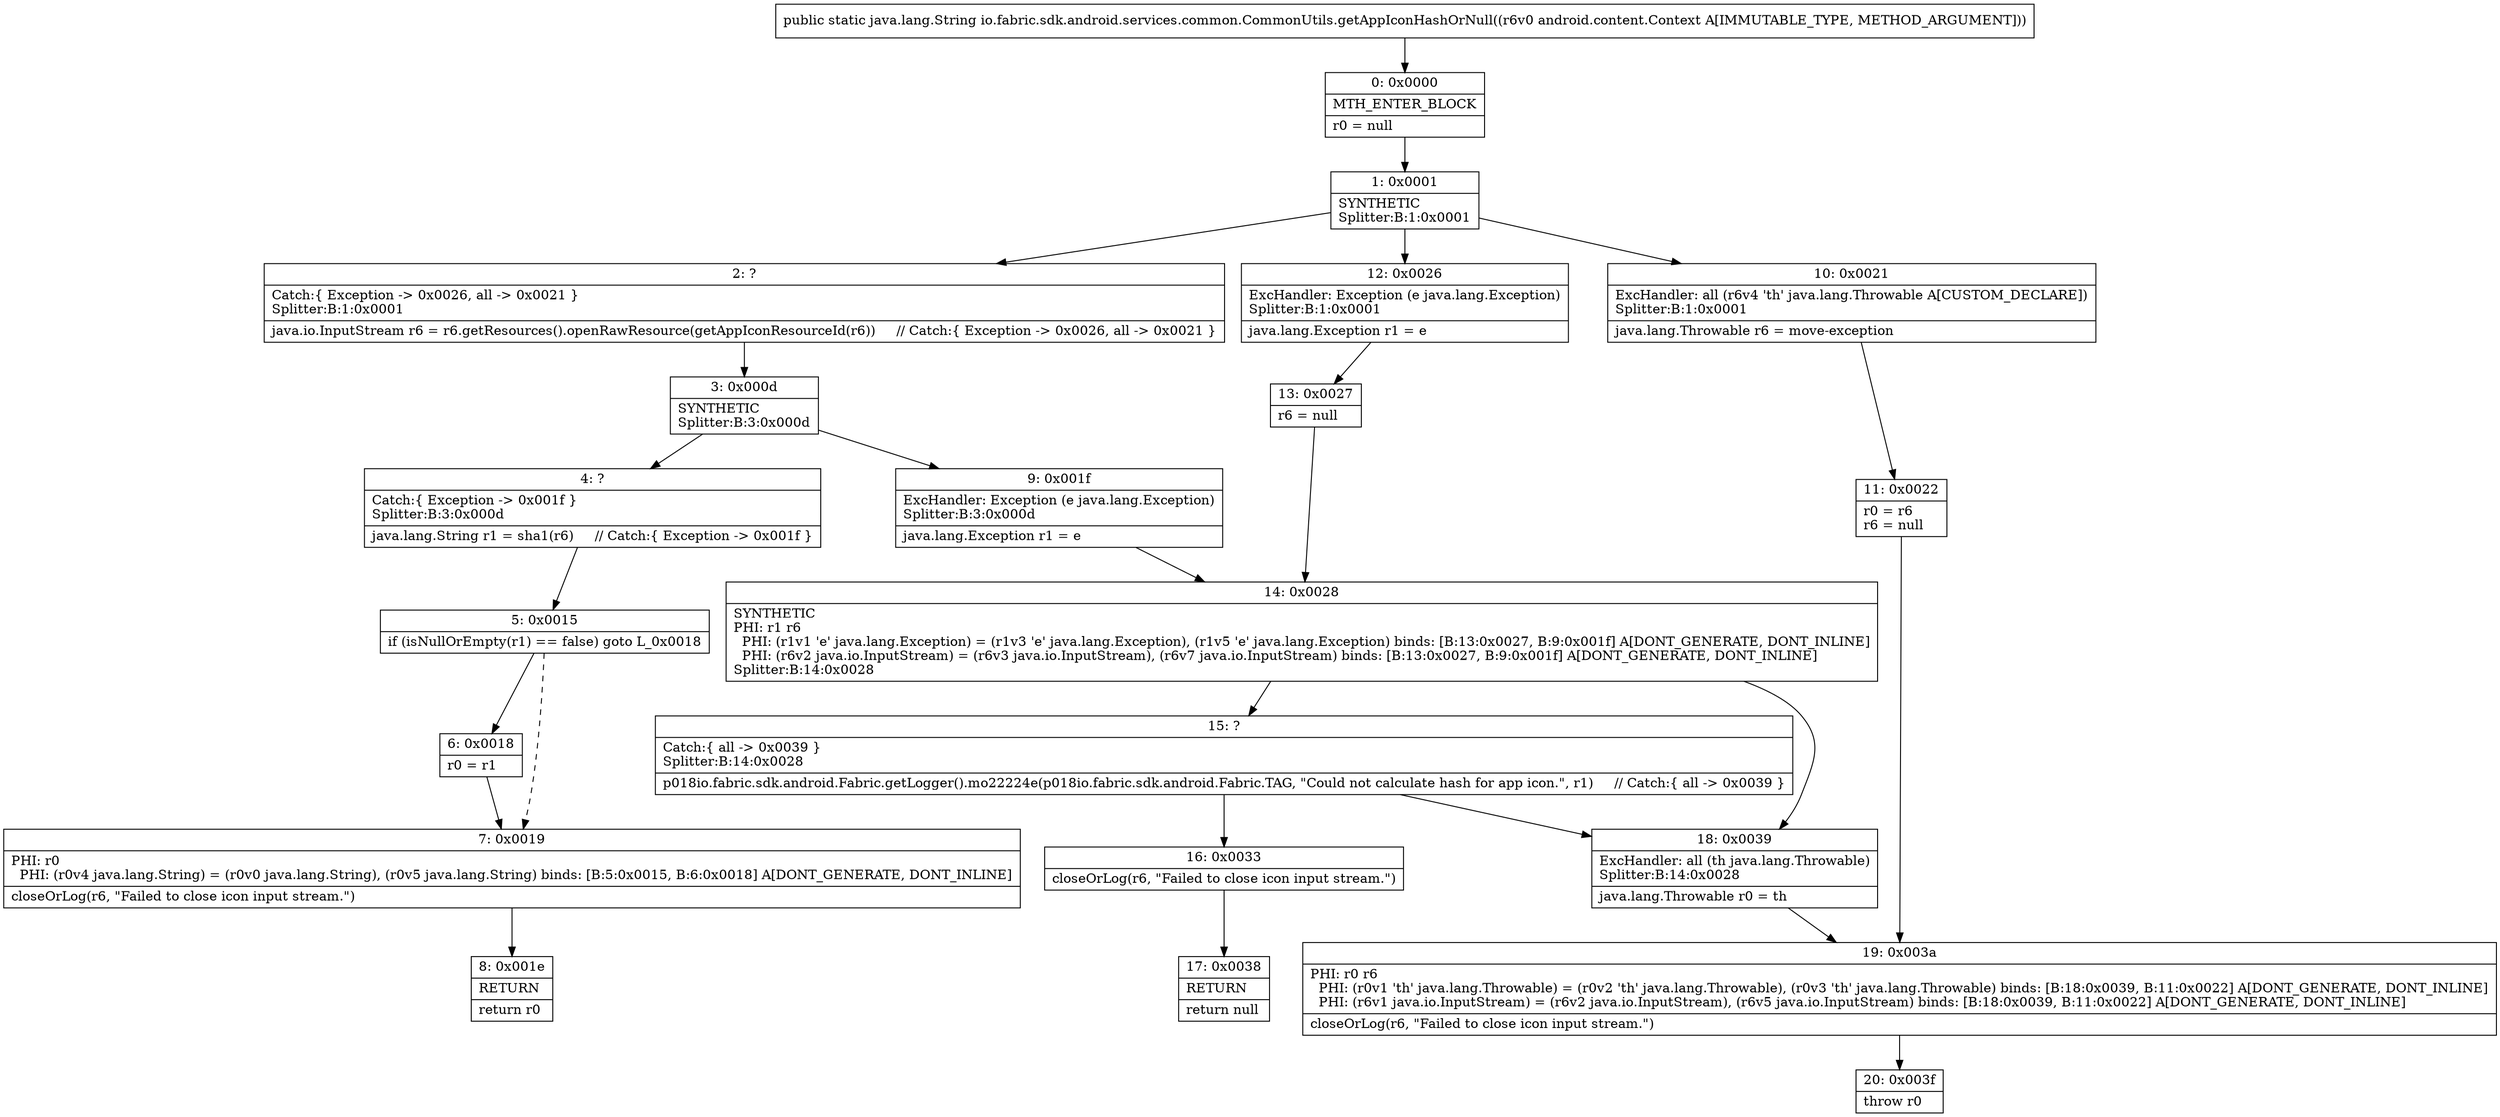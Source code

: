 digraph "CFG forio.fabric.sdk.android.services.common.CommonUtils.getAppIconHashOrNull(Landroid\/content\/Context;)Ljava\/lang\/String;" {
Node_0 [shape=record,label="{0\:\ 0x0000|MTH_ENTER_BLOCK\l|r0 = null\l}"];
Node_1 [shape=record,label="{1\:\ 0x0001|SYNTHETIC\lSplitter:B:1:0x0001\l}"];
Node_2 [shape=record,label="{2\:\ ?|Catch:\{ Exception \-\> 0x0026, all \-\> 0x0021 \}\lSplitter:B:1:0x0001\l|java.io.InputStream r6 = r6.getResources().openRawResource(getAppIconResourceId(r6))     \/\/ Catch:\{ Exception \-\> 0x0026, all \-\> 0x0021 \}\l}"];
Node_3 [shape=record,label="{3\:\ 0x000d|SYNTHETIC\lSplitter:B:3:0x000d\l}"];
Node_4 [shape=record,label="{4\:\ ?|Catch:\{ Exception \-\> 0x001f \}\lSplitter:B:3:0x000d\l|java.lang.String r1 = sha1(r6)     \/\/ Catch:\{ Exception \-\> 0x001f \}\l}"];
Node_5 [shape=record,label="{5\:\ 0x0015|if (isNullOrEmpty(r1) == false) goto L_0x0018\l}"];
Node_6 [shape=record,label="{6\:\ 0x0018|r0 = r1\l}"];
Node_7 [shape=record,label="{7\:\ 0x0019|PHI: r0 \l  PHI: (r0v4 java.lang.String) = (r0v0 java.lang.String), (r0v5 java.lang.String) binds: [B:5:0x0015, B:6:0x0018] A[DONT_GENERATE, DONT_INLINE]\l|closeOrLog(r6, \"Failed to close icon input stream.\")\l}"];
Node_8 [shape=record,label="{8\:\ 0x001e|RETURN\l|return r0\l}"];
Node_9 [shape=record,label="{9\:\ 0x001f|ExcHandler: Exception (e java.lang.Exception)\lSplitter:B:3:0x000d\l|java.lang.Exception r1 = e\l}"];
Node_10 [shape=record,label="{10\:\ 0x0021|ExcHandler: all (r6v4 'th' java.lang.Throwable A[CUSTOM_DECLARE])\lSplitter:B:1:0x0001\l|java.lang.Throwable r6 = move\-exception\l}"];
Node_11 [shape=record,label="{11\:\ 0x0022|r0 = r6\lr6 = null\l}"];
Node_12 [shape=record,label="{12\:\ 0x0026|ExcHandler: Exception (e java.lang.Exception)\lSplitter:B:1:0x0001\l|java.lang.Exception r1 = e\l}"];
Node_13 [shape=record,label="{13\:\ 0x0027|r6 = null\l}"];
Node_14 [shape=record,label="{14\:\ 0x0028|SYNTHETIC\lPHI: r1 r6 \l  PHI: (r1v1 'e' java.lang.Exception) = (r1v3 'e' java.lang.Exception), (r1v5 'e' java.lang.Exception) binds: [B:13:0x0027, B:9:0x001f] A[DONT_GENERATE, DONT_INLINE]\l  PHI: (r6v2 java.io.InputStream) = (r6v3 java.io.InputStream), (r6v7 java.io.InputStream) binds: [B:13:0x0027, B:9:0x001f] A[DONT_GENERATE, DONT_INLINE]\lSplitter:B:14:0x0028\l}"];
Node_15 [shape=record,label="{15\:\ ?|Catch:\{ all \-\> 0x0039 \}\lSplitter:B:14:0x0028\l|p018io.fabric.sdk.android.Fabric.getLogger().mo22224e(p018io.fabric.sdk.android.Fabric.TAG, \"Could not calculate hash for app icon.\", r1)     \/\/ Catch:\{ all \-\> 0x0039 \}\l}"];
Node_16 [shape=record,label="{16\:\ 0x0033|closeOrLog(r6, \"Failed to close icon input stream.\")\l}"];
Node_17 [shape=record,label="{17\:\ 0x0038|RETURN\l|return null\l}"];
Node_18 [shape=record,label="{18\:\ 0x0039|ExcHandler: all (th java.lang.Throwable)\lSplitter:B:14:0x0028\l|java.lang.Throwable r0 = th\l}"];
Node_19 [shape=record,label="{19\:\ 0x003a|PHI: r0 r6 \l  PHI: (r0v1 'th' java.lang.Throwable) = (r0v2 'th' java.lang.Throwable), (r0v3 'th' java.lang.Throwable) binds: [B:18:0x0039, B:11:0x0022] A[DONT_GENERATE, DONT_INLINE]\l  PHI: (r6v1 java.io.InputStream) = (r6v2 java.io.InputStream), (r6v5 java.io.InputStream) binds: [B:18:0x0039, B:11:0x0022] A[DONT_GENERATE, DONT_INLINE]\l|closeOrLog(r6, \"Failed to close icon input stream.\")\l}"];
Node_20 [shape=record,label="{20\:\ 0x003f|throw r0\l}"];
MethodNode[shape=record,label="{public static java.lang.String io.fabric.sdk.android.services.common.CommonUtils.getAppIconHashOrNull((r6v0 android.content.Context A[IMMUTABLE_TYPE, METHOD_ARGUMENT])) }"];
MethodNode -> Node_0;
Node_0 -> Node_1;
Node_1 -> Node_2;
Node_1 -> Node_12;
Node_1 -> Node_10;
Node_2 -> Node_3;
Node_3 -> Node_4;
Node_3 -> Node_9;
Node_4 -> Node_5;
Node_5 -> Node_6;
Node_5 -> Node_7[style=dashed];
Node_6 -> Node_7;
Node_7 -> Node_8;
Node_9 -> Node_14;
Node_10 -> Node_11;
Node_11 -> Node_19;
Node_12 -> Node_13;
Node_13 -> Node_14;
Node_14 -> Node_15;
Node_14 -> Node_18;
Node_15 -> Node_16;
Node_15 -> Node_18;
Node_16 -> Node_17;
Node_18 -> Node_19;
Node_19 -> Node_20;
}

